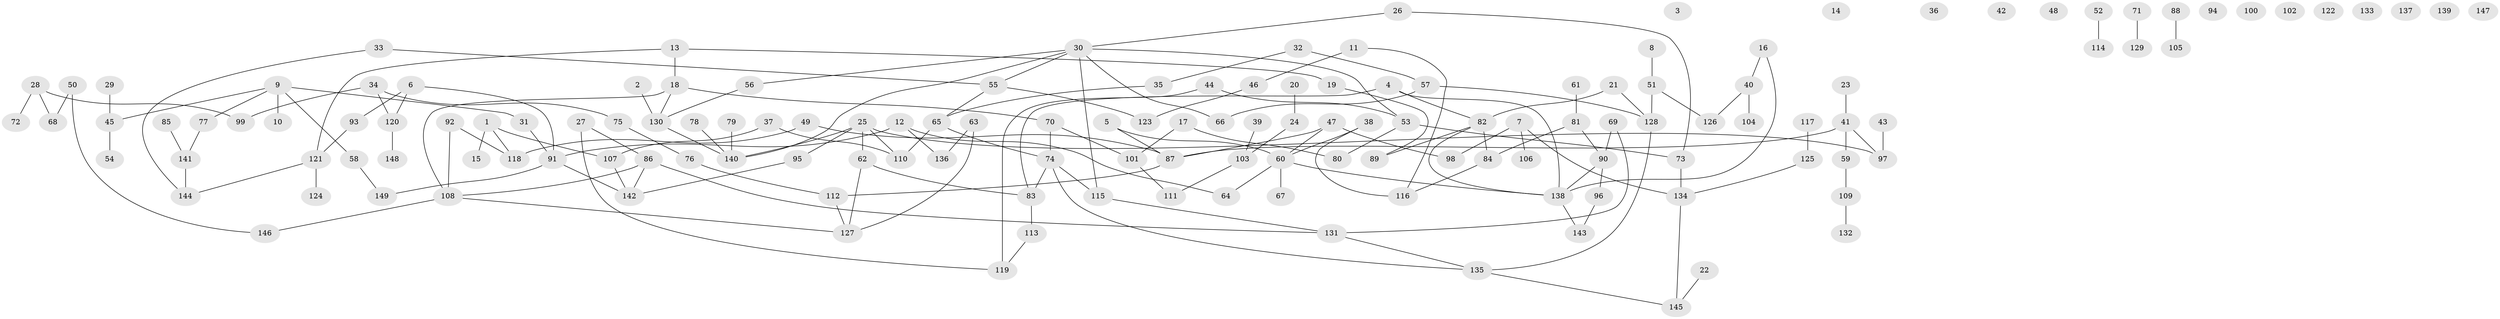 // Generated by graph-tools (version 1.1) at 2025/39/03/09/25 04:39:32]
// undirected, 149 vertices, 172 edges
graph export_dot {
graph [start="1"]
  node [color=gray90,style=filled];
  1;
  2;
  3;
  4;
  5;
  6;
  7;
  8;
  9;
  10;
  11;
  12;
  13;
  14;
  15;
  16;
  17;
  18;
  19;
  20;
  21;
  22;
  23;
  24;
  25;
  26;
  27;
  28;
  29;
  30;
  31;
  32;
  33;
  34;
  35;
  36;
  37;
  38;
  39;
  40;
  41;
  42;
  43;
  44;
  45;
  46;
  47;
  48;
  49;
  50;
  51;
  52;
  53;
  54;
  55;
  56;
  57;
  58;
  59;
  60;
  61;
  62;
  63;
  64;
  65;
  66;
  67;
  68;
  69;
  70;
  71;
  72;
  73;
  74;
  75;
  76;
  77;
  78;
  79;
  80;
  81;
  82;
  83;
  84;
  85;
  86;
  87;
  88;
  89;
  90;
  91;
  92;
  93;
  94;
  95;
  96;
  97;
  98;
  99;
  100;
  101;
  102;
  103;
  104;
  105;
  106;
  107;
  108;
  109;
  110;
  111;
  112;
  113;
  114;
  115;
  116;
  117;
  118;
  119;
  120;
  121;
  122;
  123;
  124;
  125;
  126;
  127;
  128;
  129;
  130;
  131;
  132;
  133;
  134;
  135;
  136;
  137;
  138;
  139;
  140;
  141;
  142;
  143;
  144;
  145;
  146;
  147;
  148;
  149;
  1 -- 15;
  1 -- 107;
  1 -- 118;
  2 -- 130;
  4 -- 82;
  4 -- 83;
  4 -- 138;
  5 -- 60;
  5 -- 87;
  6 -- 91;
  6 -- 93;
  6 -- 120;
  7 -- 98;
  7 -- 106;
  7 -- 134;
  8 -- 51;
  9 -- 10;
  9 -- 31;
  9 -- 45;
  9 -- 58;
  9 -- 77;
  11 -- 46;
  11 -- 116;
  12 -- 64;
  12 -- 91;
  12 -- 136;
  13 -- 18;
  13 -- 19;
  13 -- 121;
  16 -- 40;
  16 -- 138;
  17 -- 80;
  17 -- 101;
  18 -- 70;
  18 -- 108;
  18 -- 130;
  19 -- 89;
  20 -- 24;
  21 -- 82;
  21 -- 128;
  22 -- 145;
  23 -- 41;
  24 -- 103;
  25 -- 62;
  25 -- 95;
  25 -- 97;
  25 -- 110;
  25 -- 140;
  26 -- 30;
  26 -- 73;
  27 -- 86;
  27 -- 119;
  28 -- 68;
  28 -- 72;
  28 -- 99;
  29 -- 45;
  30 -- 53;
  30 -- 55;
  30 -- 56;
  30 -- 66;
  30 -- 115;
  30 -- 140;
  31 -- 91;
  32 -- 35;
  32 -- 57;
  33 -- 55;
  33 -- 144;
  34 -- 75;
  34 -- 99;
  34 -- 120;
  35 -- 65;
  37 -- 107;
  37 -- 110;
  38 -- 60;
  38 -- 116;
  39 -- 103;
  40 -- 104;
  40 -- 126;
  41 -- 59;
  41 -- 87;
  41 -- 97;
  43 -- 97;
  44 -- 53;
  44 -- 119;
  45 -- 54;
  46 -- 123;
  47 -- 60;
  47 -- 87;
  47 -- 98;
  49 -- 87;
  49 -- 118;
  50 -- 68;
  50 -- 146;
  51 -- 126;
  51 -- 128;
  52 -- 114;
  53 -- 73;
  53 -- 80;
  55 -- 65;
  55 -- 123;
  56 -- 130;
  57 -- 66;
  57 -- 128;
  58 -- 149;
  59 -- 109;
  60 -- 64;
  60 -- 67;
  60 -- 138;
  61 -- 81;
  62 -- 83;
  62 -- 127;
  63 -- 127;
  63 -- 136;
  65 -- 74;
  65 -- 110;
  69 -- 90;
  69 -- 131;
  70 -- 74;
  70 -- 101;
  71 -- 129;
  73 -- 134;
  74 -- 83;
  74 -- 115;
  74 -- 135;
  75 -- 76;
  76 -- 112;
  77 -- 141;
  78 -- 140;
  79 -- 140;
  81 -- 84;
  81 -- 90;
  82 -- 84;
  82 -- 89;
  82 -- 138;
  83 -- 113;
  84 -- 116;
  85 -- 141;
  86 -- 108;
  86 -- 131;
  86 -- 142;
  87 -- 112;
  88 -- 105;
  90 -- 96;
  90 -- 138;
  91 -- 142;
  91 -- 149;
  92 -- 108;
  92 -- 118;
  93 -- 121;
  95 -- 142;
  96 -- 143;
  101 -- 111;
  103 -- 111;
  107 -- 142;
  108 -- 127;
  108 -- 146;
  109 -- 132;
  112 -- 127;
  113 -- 119;
  115 -- 131;
  117 -- 125;
  120 -- 148;
  121 -- 124;
  121 -- 144;
  125 -- 134;
  128 -- 135;
  130 -- 140;
  131 -- 135;
  134 -- 145;
  135 -- 145;
  138 -- 143;
  141 -- 144;
}
